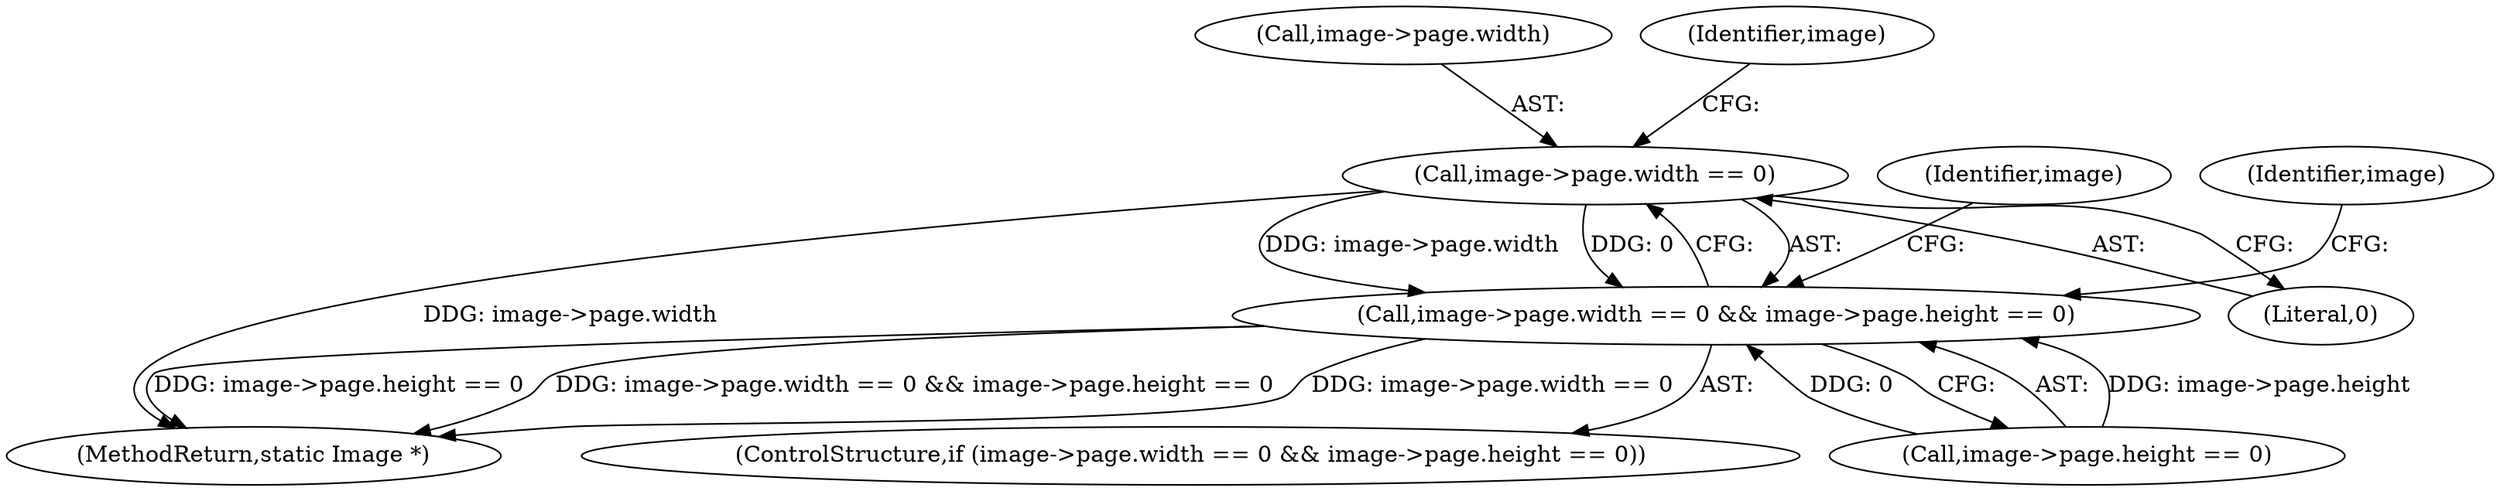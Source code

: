 digraph "0_ImageMagick_46e3aabbf8d59a1bdebdbb65acb9b9e0484577d3@pointer" {
"1002041" [label="(Call,image->page.width == 0)"];
"1002040" [label="(Call,image->page.width == 0 && image->page.height == 0)"];
"1002040" [label="(Call,image->page.width == 0 && image->page.height == 0)"];
"1002039" [label="(ControlStructure,if (image->page.width == 0 && image->page.height == 0))"];
"1002041" [label="(Call,image->page.width == 0)"];
"1002075" [label="(Identifier,image)"];
"1002042" [label="(Call,image->page.width)"];
"1002165" [label="(MethodReturn,static Image *)"];
"1002048" [label="(Call,image->page.height == 0)"];
"1002059" [label="(Identifier,image)"];
"1002047" [label="(Literal,0)"];
"1002051" [label="(Identifier,image)"];
"1002041" -> "1002040"  [label="AST: "];
"1002041" -> "1002047"  [label="CFG: "];
"1002042" -> "1002041"  [label="AST: "];
"1002047" -> "1002041"  [label="AST: "];
"1002051" -> "1002041"  [label="CFG: "];
"1002040" -> "1002041"  [label="CFG: "];
"1002041" -> "1002165"  [label="DDG: image->page.width"];
"1002041" -> "1002040"  [label="DDG: image->page.width"];
"1002041" -> "1002040"  [label="DDG: 0"];
"1002040" -> "1002039"  [label="AST: "];
"1002040" -> "1002048"  [label="CFG: "];
"1002048" -> "1002040"  [label="AST: "];
"1002059" -> "1002040"  [label="CFG: "];
"1002075" -> "1002040"  [label="CFG: "];
"1002040" -> "1002165"  [label="DDG: image->page.width == 0"];
"1002040" -> "1002165"  [label="DDG: image->page.height == 0"];
"1002040" -> "1002165"  [label="DDG: image->page.width == 0 && image->page.height == 0"];
"1002048" -> "1002040"  [label="DDG: image->page.height"];
"1002048" -> "1002040"  [label="DDG: 0"];
}
